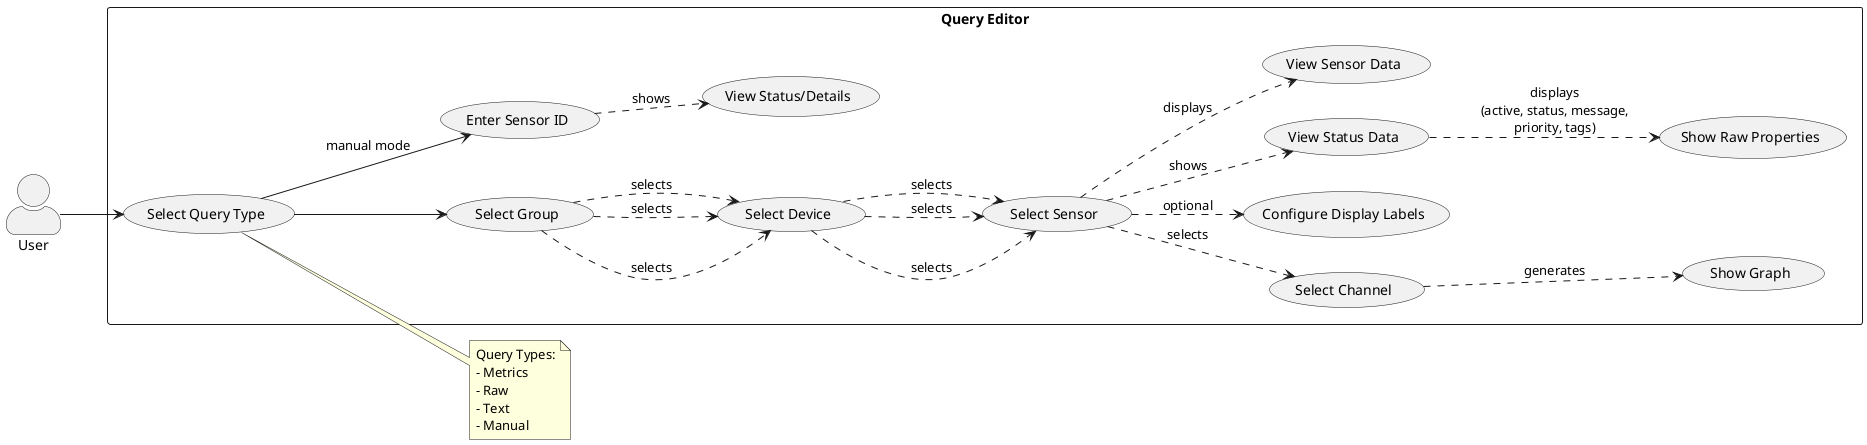 @startuml Query
left to right direction
skinparam actorStyle awesome

actor User

rectangle "Query Editor" {
    usecase "Select Query Type" as QT
    
    ' Metrics Query Flow
    usecase "Select Group" as SG
    usecase "Select Device" as SD
    usecase "Select Sensor" as SS
    usecase "Select Channel" as SC
    usecase "Show Graph" as Graph
    usecase "Configure Display Labels" as Labels
    
    ' Raw Query Flow
    usecase "View Status Data" as Status
    usecase "Show Raw Properties" as Raw
    
    ' Text Query Flow
    usecase "View Sensor Data" as TextData
    
    ' Manual Query Flow
    usecase "Enter Sensor ID" as ManualID
    usecase "View Status/Details" as Details
}

' Main Flow
User --> QT
QT --> SG

' Metrics Flow
SG ..> SD : selects
SD ..> SS : selects
SS ..> SC : selects
SC ..> Graph : generates
SS ..> Labels : optional

' Raw Query Flow
SG ..> SD : selects
SD ..> SS : selects
SS ..> Status : shows
Status ..> Raw : displays\n(active, status, message,\npriority, tags)

' Text Query Flow
SG ..> SD : selects
SD ..> SS : selects
SS ..> TextData : displays

' Manual Flow
QT --> ManualID : manual mode
ManualID ..> Details : shows

note right of QT
  Query Types:
  - Metrics
  - Raw
  - Text
  - Manual
end note

@enduml